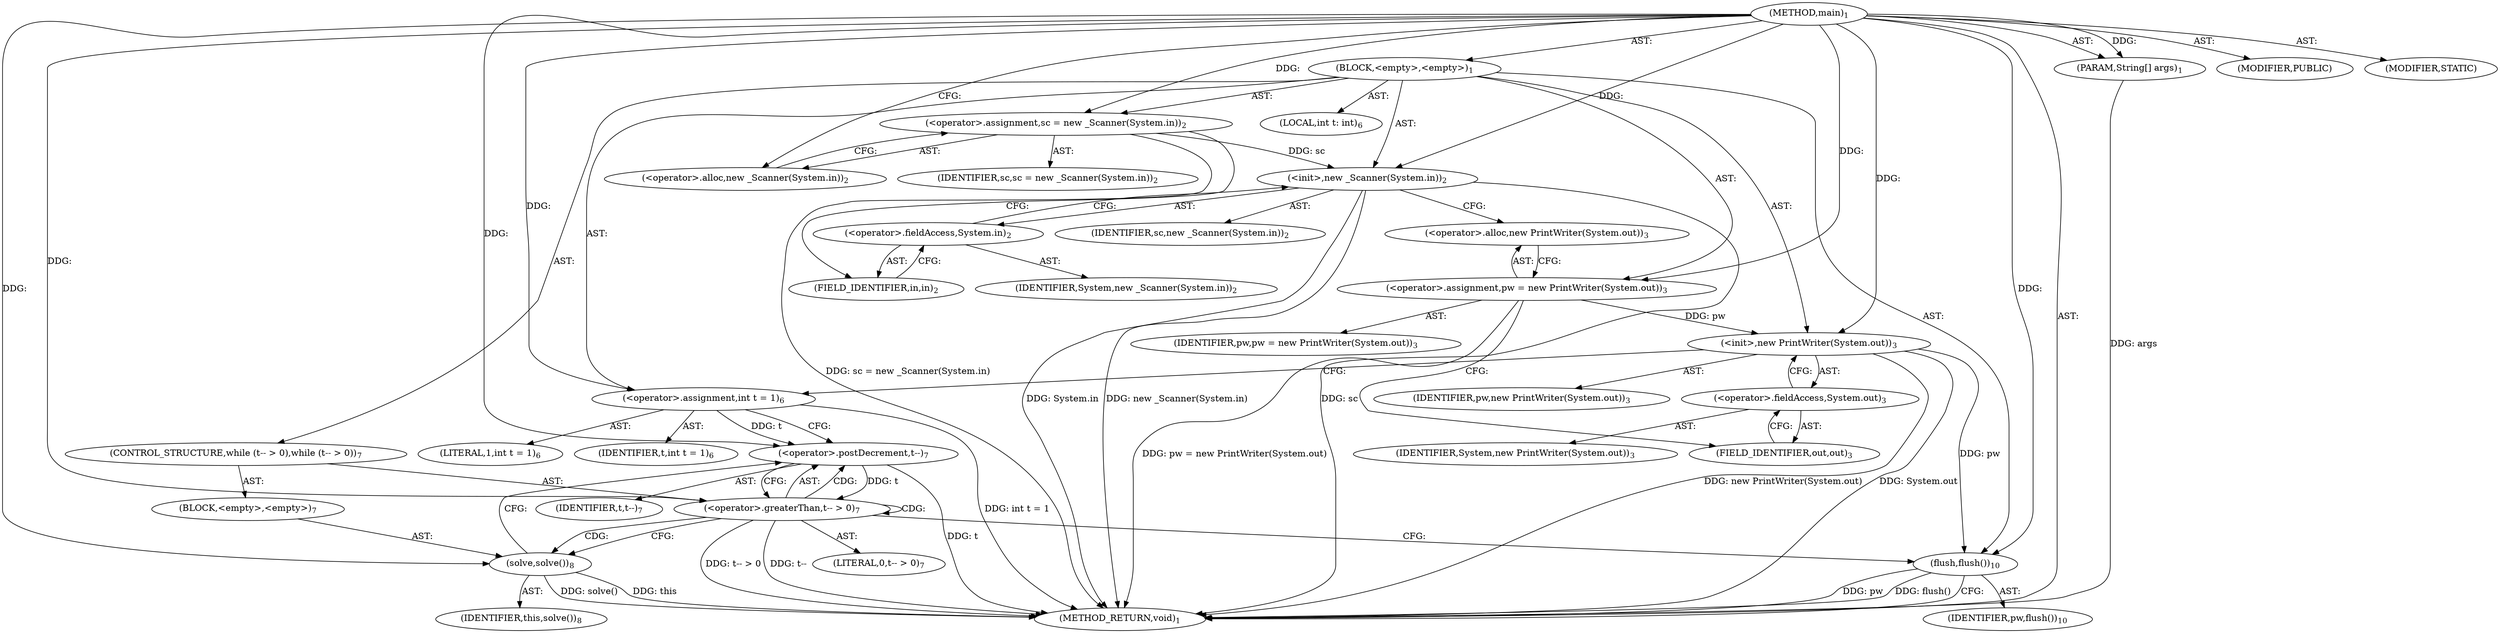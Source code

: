 digraph "main" {  
"17" [label = <(METHOD,main)<SUB>1</SUB>> ]
"18" [label = <(PARAM,String[] args)<SUB>1</SUB>> ]
"19" [label = <(BLOCK,&lt;empty&gt;,&lt;empty&gt;)<SUB>1</SUB>> ]
"20" [label = <(&lt;operator&gt;.assignment,sc = new _Scanner(System.in))<SUB>2</SUB>> ]
"21" [label = <(IDENTIFIER,sc,sc = new _Scanner(System.in))<SUB>2</SUB>> ]
"22" [label = <(&lt;operator&gt;.alloc,new _Scanner(System.in))<SUB>2</SUB>> ]
"23" [label = <(&lt;init&gt;,new _Scanner(System.in))<SUB>2</SUB>> ]
"24" [label = <(IDENTIFIER,sc,new _Scanner(System.in))<SUB>2</SUB>> ]
"25" [label = <(&lt;operator&gt;.fieldAccess,System.in)<SUB>2</SUB>> ]
"26" [label = <(IDENTIFIER,System,new _Scanner(System.in))<SUB>2</SUB>> ]
"27" [label = <(FIELD_IDENTIFIER,in,in)<SUB>2</SUB>> ]
"28" [label = <(&lt;operator&gt;.assignment,pw = new PrintWriter(System.out))<SUB>3</SUB>> ]
"29" [label = <(IDENTIFIER,pw,pw = new PrintWriter(System.out))<SUB>3</SUB>> ]
"30" [label = <(&lt;operator&gt;.alloc,new PrintWriter(System.out))<SUB>3</SUB>> ]
"31" [label = <(&lt;init&gt;,new PrintWriter(System.out))<SUB>3</SUB>> ]
"32" [label = <(IDENTIFIER,pw,new PrintWriter(System.out))<SUB>3</SUB>> ]
"33" [label = <(&lt;operator&gt;.fieldAccess,System.out)<SUB>3</SUB>> ]
"34" [label = <(IDENTIFIER,System,new PrintWriter(System.out))<SUB>3</SUB>> ]
"35" [label = <(FIELD_IDENTIFIER,out,out)<SUB>3</SUB>> ]
"36" [label = <(LOCAL,int t: int)<SUB>6</SUB>> ]
"37" [label = <(&lt;operator&gt;.assignment,int t = 1)<SUB>6</SUB>> ]
"38" [label = <(IDENTIFIER,t,int t = 1)<SUB>6</SUB>> ]
"39" [label = <(LITERAL,1,int t = 1)<SUB>6</SUB>> ]
"40" [label = <(CONTROL_STRUCTURE,while (t-- &gt; 0),while (t-- &gt; 0))<SUB>7</SUB>> ]
"41" [label = <(&lt;operator&gt;.greaterThan,t-- &gt; 0)<SUB>7</SUB>> ]
"42" [label = <(&lt;operator&gt;.postDecrement,t--)<SUB>7</SUB>> ]
"43" [label = <(IDENTIFIER,t,t--)<SUB>7</SUB>> ]
"44" [label = <(LITERAL,0,t-- &gt; 0)<SUB>7</SUB>> ]
"45" [label = <(BLOCK,&lt;empty&gt;,&lt;empty&gt;)<SUB>7</SUB>> ]
"46" [label = <(solve,solve())<SUB>8</SUB>> ]
"47" [label = <(IDENTIFIER,this,solve())<SUB>8</SUB>> ]
"48" [label = <(flush,flush())<SUB>10</SUB>> ]
"49" [label = <(IDENTIFIER,pw,flush())<SUB>10</SUB>> ]
"50" [label = <(MODIFIER,PUBLIC)> ]
"51" [label = <(MODIFIER,STATIC)> ]
"52" [label = <(METHOD_RETURN,void)<SUB>1</SUB>> ]
  "17" -> "18"  [ label = "AST: "] 
  "17" -> "19"  [ label = "AST: "] 
  "17" -> "50"  [ label = "AST: "] 
  "17" -> "51"  [ label = "AST: "] 
  "17" -> "52"  [ label = "AST: "] 
  "19" -> "20"  [ label = "AST: "] 
  "19" -> "23"  [ label = "AST: "] 
  "19" -> "28"  [ label = "AST: "] 
  "19" -> "31"  [ label = "AST: "] 
  "19" -> "36"  [ label = "AST: "] 
  "19" -> "37"  [ label = "AST: "] 
  "19" -> "40"  [ label = "AST: "] 
  "19" -> "48"  [ label = "AST: "] 
  "20" -> "21"  [ label = "AST: "] 
  "20" -> "22"  [ label = "AST: "] 
  "23" -> "24"  [ label = "AST: "] 
  "23" -> "25"  [ label = "AST: "] 
  "25" -> "26"  [ label = "AST: "] 
  "25" -> "27"  [ label = "AST: "] 
  "28" -> "29"  [ label = "AST: "] 
  "28" -> "30"  [ label = "AST: "] 
  "31" -> "32"  [ label = "AST: "] 
  "31" -> "33"  [ label = "AST: "] 
  "33" -> "34"  [ label = "AST: "] 
  "33" -> "35"  [ label = "AST: "] 
  "37" -> "38"  [ label = "AST: "] 
  "37" -> "39"  [ label = "AST: "] 
  "40" -> "41"  [ label = "AST: "] 
  "40" -> "45"  [ label = "AST: "] 
  "41" -> "42"  [ label = "AST: "] 
  "41" -> "44"  [ label = "AST: "] 
  "42" -> "43"  [ label = "AST: "] 
  "45" -> "46"  [ label = "AST: "] 
  "46" -> "47"  [ label = "AST: "] 
  "48" -> "49"  [ label = "AST: "] 
  "20" -> "27"  [ label = "CFG: "] 
  "23" -> "30"  [ label = "CFG: "] 
  "28" -> "35"  [ label = "CFG: "] 
  "31" -> "37"  [ label = "CFG: "] 
  "37" -> "42"  [ label = "CFG: "] 
  "48" -> "52"  [ label = "CFG: "] 
  "22" -> "20"  [ label = "CFG: "] 
  "25" -> "23"  [ label = "CFG: "] 
  "30" -> "28"  [ label = "CFG: "] 
  "33" -> "31"  [ label = "CFG: "] 
  "41" -> "46"  [ label = "CFG: "] 
  "41" -> "48"  [ label = "CFG: "] 
  "27" -> "25"  [ label = "CFG: "] 
  "35" -> "33"  [ label = "CFG: "] 
  "42" -> "41"  [ label = "CFG: "] 
  "46" -> "42"  [ label = "CFG: "] 
  "17" -> "22"  [ label = "CFG: "] 
  "18" -> "52"  [ label = "DDG: args"] 
  "20" -> "52"  [ label = "DDG: sc = new _Scanner(System.in)"] 
  "23" -> "52"  [ label = "DDG: sc"] 
  "23" -> "52"  [ label = "DDG: System.in"] 
  "23" -> "52"  [ label = "DDG: new _Scanner(System.in)"] 
  "28" -> "52"  [ label = "DDG: pw = new PrintWriter(System.out)"] 
  "31" -> "52"  [ label = "DDG: System.out"] 
  "31" -> "52"  [ label = "DDG: new PrintWriter(System.out)"] 
  "37" -> "52"  [ label = "DDG: int t = 1"] 
  "42" -> "52"  [ label = "DDG: t"] 
  "41" -> "52"  [ label = "DDG: t--"] 
  "41" -> "52"  [ label = "DDG: t-- &gt; 0"] 
  "48" -> "52"  [ label = "DDG: pw"] 
  "48" -> "52"  [ label = "DDG: flush()"] 
  "46" -> "52"  [ label = "DDG: solve()"] 
  "46" -> "52"  [ label = "DDG: this"] 
  "17" -> "18"  [ label = "DDG: "] 
  "17" -> "20"  [ label = "DDG: "] 
  "17" -> "28"  [ label = "DDG: "] 
  "17" -> "37"  [ label = "DDG: "] 
  "20" -> "23"  [ label = "DDG: sc"] 
  "17" -> "23"  [ label = "DDG: "] 
  "28" -> "31"  [ label = "DDG: pw"] 
  "17" -> "31"  [ label = "DDG: "] 
  "31" -> "48"  [ label = "DDG: pw"] 
  "17" -> "48"  [ label = "DDG: "] 
  "42" -> "41"  [ label = "DDG: t"] 
  "17" -> "41"  [ label = "DDG: "] 
  "37" -> "42"  [ label = "DDG: t"] 
  "17" -> "42"  [ label = "DDG: "] 
  "17" -> "46"  [ label = "DDG: "] 
  "41" -> "42"  [ label = "CDG: "] 
  "41" -> "41"  [ label = "CDG: "] 
  "41" -> "46"  [ label = "CDG: "] 
}
